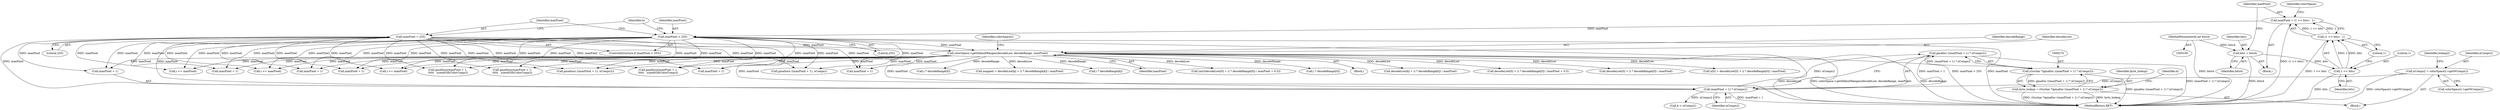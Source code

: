 digraph "1_poppler_7b2d314a61fd0e12f47c62996cb49ec0d1ba747a_4@API" {
"1000271" [label="(Call,gmalloc ((maxPixel + 1) * nComps2))"];
"1000272" [label="(Call,(maxPixel + 1) * nComps2)"];
"1000136" [label="(Call,maxPixel > 255)"];
"1000125" [label="(Call,maxPixel = (1 << bits) - 1)"];
"1000127" [label="(Call,(1 << bits) - 1)"];
"1000128" [label="(Call,1 << bits)"];
"1000122" [label="(Call,bits = bitsA)"];
"1000101" [label="(MethodParameterIn,int bitsA)"];
"1000163" [label="(Call,colorSpace->getDefaultRanges(decodeLow, decodeRange, maxPixel))"];
"1000139" [label="(Call,maxPixel = 255)"];
"1000257" [label="(Call,nComps2 = colorSpace2->getNComps())"];
"1000269" [label="(Call,(Guchar *)gmalloc ((maxPixel + 1) * nComps2))"];
"1000267" [label="(Call,byte_lookup = (Guchar *)gmalloc ((maxPixel + 1) * nComps2))"];
"1000268" [label="(Identifier,byte_lookup)"];
"1000494" [label="(Call,maxPixel + 1)"];
"1000130" [label="(Identifier,bits)"];
"1000453" [label="(Call,i * decodeRange[0])"];
"1000530" [label="(Call,mapped = decodeLow[k] + (i * decodeRange[k]) / maxPixel)"];
"1000125" [label="(Call,maxPixel = (1 << bits) - 1)"];
"1000138" [label="(Literal,255)"];
"1000141" [label="(Literal,255)"];
"1000515" [label="(Call,maxPixel + 1)"];
"1000279" [label="(Identifier,k)"];
"1000101" [label="(MethodParameterIn,int bitsA)"];
"1000267" [label="(Call,byte_lookup = (Guchar *)gmalloc ((maxPixel + 1) * nComps2))"];
"1000163" [label="(Call,colorSpace->getDefaultRanges(decodeLow, decodeRange, maxPixel))"];
"1000303" [label="(Call,i <= maxPixel)"];
"1000136" [label="(Call,maxPixel > 255)"];
"1000537" [label="(Call,i * decodeRange[k])"];
"1000144" [label="(Identifier,k)"];
"1000166" [label="(Identifier,maxPixel)"];
"1000127" [label="(Call,(1 << bits) - 1)"];
"1000293" [label="(Call,gmallocn(maxPixel + 1,\n \t\t\t\t\t   sizeof(GfxColorComp)))"];
"1000133" [label="(Identifier,colorSpace)"];
"1000124" [label="(Identifier,bitsA)"];
"1000236" [label="(Identifier,colorSpace2)"];
"1000311" [label="(Call,(int)(decodeLow[0] + (i * decodeRange[0]) / maxPixel + 0.5))"];
"1000514" [label="(Call,gmallocn(maxPixel + 1,\n\t\t\t\t\t   sizeof(GfxColorComp)))"];
"1000135" [label="(ControlStructure,if (maxPixel > 255))"];
"1000276" [label="(Identifier,nComps2)"];
"1000407" [label="(Call,gmallocn ((maxPixel + 1), nComps2))"];
"1000319" [label="(Call,i * decodeRange[0])"];
"1000129" [label="(Literal,1)"];
"1000428" [label="(Call,gmallocn(maxPixel + 1,\n\t\t\t\t\t   sizeof(GfxColorComp)))"];
"1000123" [label="(Identifier,bits)"];
"1000408" [label="(Call,maxPixel + 1)"];
"1000137" [label="(Identifier,maxPixel)"];
"1000257" [label="(Call,nComps2 = colorSpace2->getNComps())"];
"1000131" [label="(Literal,1)"];
"1000281" [label="(Call,k < nComps2)"];
"1000272" [label="(Call,(maxPixel + 1) * nComps2)"];
"1000269" [label="(Call,(Guchar *)gmalloc ((maxPixel + 1) * nComps2))"];
"1000159" [label="(Block,)"];
"1000128" [label="(Call,1 << bits)"];
"1000493" [label="(Call,gmallocn ((maxPixel + 1), nComps))"];
"1000294" [label="(Call,maxPixel + 1)"];
"1000165" [label="(Identifier,decodeRange)"];
"1000524" [label="(Call,i <= maxPixel)"];
"1000259" [label="(Call,colorSpace2->getNComps())"];
"1000532" [label="(Call,decodeLow[k] + (i * decodeRange[k]) / maxPixel)"];
"1000313" [label="(Call,decodeLow[0] + (i * decodeRange[0]) / maxPixel + 0.5)"];
"1000273" [label="(Call,maxPixel + 1)"];
"1000594" [label="(MethodReturn,RET)"];
"1000448" [label="(Call,decodeLow[0] + (i * decodeRange[0]) / maxPixel)"];
"1000261" [label="(Identifier,lookup2)"];
"1000271" [label="(Call,gmalloc ((maxPixel + 1) * nComps2))"];
"1000245" [label="(Block,)"];
"1000444" [label="(Call,x[0] = decodeLow[0] + (i * decodeRange[0]) / maxPixel)"];
"1000139" [label="(Call,maxPixel = 255)"];
"1000122" [label="(Call,bits = bitsA)"];
"1000164" [label="(Identifier,decodeLow)"];
"1000429" [label="(Call,maxPixel + 1)"];
"1000258" [label="(Identifier,nComps2)"];
"1000126" [label="(Identifier,maxPixel)"];
"1000104" [label="(Block,)"];
"1000438" [label="(Call,i <= maxPixel)"];
"1000140" [label="(Identifier,maxPixel)"];
"1000271" -> "1000269"  [label="AST: "];
"1000271" -> "1000272"  [label="CFG: "];
"1000272" -> "1000271"  [label="AST: "];
"1000269" -> "1000271"  [label="CFG: "];
"1000271" -> "1000594"  [label="DDG: (maxPixel + 1) * nComps2"];
"1000271" -> "1000269"  [label="DDG: (maxPixel + 1) * nComps2"];
"1000272" -> "1000271"  [label="DDG: maxPixel + 1"];
"1000272" -> "1000271"  [label="DDG: nComps2"];
"1000272" -> "1000276"  [label="CFG: "];
"1000273" -> "1000272"  [label="AST: "];
"1000276" -> "1000272"  [label="AST: "];
"1000272" -> "1000594"  [label="DDG: maxPixel + 1"];
"1000136" -> "1000272"  [label="DDG: maxPixel"];
"1000163" -> "1000272"  [label="DDG: maxPixel"];
"1000139" -> "1000272"  [label="DDG: maxPixel"];
"1000257" -> "1000272"  [label="DDG: nComps2"];
"1000272" -> "1000281"  [label="DDG: nComps2"];
"1000136" -> "1000135"  [label="AST: "];
"1000136" -> "1000138"  [label="CFG: "];
"1000137" -> "1000136"  [label="AST: "];
"1000138" -> "1000136"  [label="AST: "];
"1000140" -> "1000136"  [label="CFG: "];
"1000144" -> "1000136"  [label="CFG: "];
"1000136" -> "1000594"  [label="DDG: maxPixel > 255"];
"1000136" -> "1000594"  [label="DDG: maxPixel"];
"1000125" -> "1000136"  [label="DDG: maxPixel"];
"1000136" -> "1000163"  [label="DDG: maxPixel"];
"1000136" -> "1000273"  [label="DDG: maxPixel"];
"1000136" -> "1000293"  [label="DDG: maxPixel"];
"1000136" -> "1000294"  [label="DDG: maxPixel"];
"1000136" -> "1000303"  [label="DDG: maxPixel"];
"1000136" -> "1000407"  [label="DDG: maxPixel"];
"1000136" -> "1000408"  [label="DDG: maxPixel"];
"1000136" -> "1000428"  [label="DDG: maxPixel"];
"1000136" -> "1000429"  [label="DDG: maxPixel"];
"1000136" -> "1000438"  [label="DDG: maxPixel"];
"1000136" -> "1000493"  [label="DDG: maxPixel"];
"1000136" -> "1000494"  [label="DDG: maxPixel"];
"1000136" -> "1000514"  [label="DDG: maxPixel"];
"1000136" -> "1000515"  [label="DDG: maxPixel"];
"1000136" -> "1000524"  [label="DDG: maxPixel"];
"1000125" -> "1000104"  [label="AST: "];
"1000125" -> "1000127"  [label="CFG: "];
"1000126" -> "1000125"  [label="AST: "];
"1000127" -> "1000125"  [label="AST: "];
"1000133" -> "1000125"  [label="CFG: "];
"1000125" -> "1000594"  [label="DDG: (1 << bits) - 1"];
"1000127" -> "1000125"  [label="DDG: 1 << bits"];
"1000127" -> "1000125"  [label="DDG: 1"];
"1000127" -> "1000131"  [label="CFG: "];
"1000128" -> "1000127"  [label="AST: "];
"1000131" -> "1000127"  [label="AST: "];
"1000127" -> "1000594"  [label="DDG: 1 << bits"];
"1000128" -> "1000127"  [label="DDG: 1"];
"1000128" -> "1000127"  [label="DDG: bits"];
"1000128" -> "1000130"  [label="CFG: "];
"1000129" -> "1000128"  [label="AST: "];
"1000130" -> "1000128"  [label="AST: "];
"1000131" -> "1000128"  [label="CFG: "];
"1000128" -> "1000594"  [label="DDG: bits"];
"1000122" -> "1000128"  [label="DDG: bits"];
"1000122" -> "1000104"  [label="AST: "];
"1000122" -> "1000124"  [label="CFG: "];
"1000123" -> "1000122"  [label="AST: "];
"1000124" -> "1000122"  [label="AST: "];
"1000126" -> "1000122"  [label="CFG: "];
"1000122" -> "1000594"  [label="DDG: bitsA"];
"1000101" -> "1000122"  [label="DDG: bitsA"];
"1000101" -> "1000100"  [label="AST: "];
"1000101" -> "1000594"  [label="DDG: bitsA"];
"1000163" -> "1000159"  [label="AST: "];
"1000163" -> "1000166"  [label="CFG: "];
"1000164" -> "1000163"  [label="AST: "];
"1000165" -> "1000163"  [label="AST: "];
"1000166" -> "1000163"  [label="AST: "];
"1000236" -> "1000163"  [label="CFG: "];
"1000163" -> "1000594"  [label="DDG: decodeLow"];
"1000163" -> "1000594"  [label="DDG: colorSpace->getDefaultRanges(decodeLow, decodeRange, maxPixel)"];
"1000163" -> "1000594"  [label="DDG: decodeRange"];
"1000139" -> "1000163"  [label="DDG: maxPixel"];
"1000163" -> "1000273"  [label="DDG: maxPixel"];
"1000163" -> "1000293"  [label="DDG: maxPixel"];
"1000163" -> "1000294"  [label="DDG: maxPixel"];
"1000163" -> "1000303"  [label="DDG: maxPixel"];
"1000163" -> "1000311"  [label="DDG: decodeLow"];
"1000163" -> "1000313"  [label="DDG: decodeLow"];
"1000163" -> "1000319"  [label="DDG: decodeRange"];
"1000163" -> "1000407"  [label="DDG: maxPixel"];
"1000163" -> "1000408"  [label="DDG: maxPixel"];
"1000163" -> "1000428"  [label="DDG: maxPixel"];
"1000163" -> "1000429"  [label="DDG: maxPixel"];
"1000163" -> "1000438"  [label="DDG: maxPixel"];
"1000163" -> "1000444"  [label="DDG: decodeLow"];
"1000163" -> "1000448"  [label="DDG: decodeLow"];
"1000163" -> "1000453"  [label="DDG: decodeRange"];
"1000163" -> "1000493"  [label="DDG: maxPixel"];
"1000163" -> "1000494"  [label="DDG: maxPixel"];
"1000163" -> "1000514"  [label="DDG: maxPixel"];
"1000163" -> "1000515"  [label="DDG: maxPixel"];
"1000163" -> "1000524"  [label="DDG: maxPixel"];
"1000163" -> "1000530"  [label="DDG: decodeLow"];
"1000163" -> "1000532"  [label="DDG: decodeLow"];
"1000163" -> "1000537"  [label="DDG: decodeRange"];
"1000139" -> "1000135"  [label="AST: "];
"1000139" -> "1000141"  [label="CFG: "];
"1000140" -> "1000139"  [label="AST: "];
"1000141" -> "1000139"  [label="AST: "];
"1000144" -> "1000139"  [label="CFG: "];
"1000139" -> "1000594"  [label="DDG: maxPixel"];
"1000139" -> "1000273"  [label="DDG: maxPixel"];
"1000139" -> "1000293"  [label="DDG: maxPixel"];
"1000139" -> "1000294"  [label="DDG: maxPixel"];
"1000139" -> "1000303"  [label="DDG: maxPixel"];
"1000139" -> "1000407"  [label="DDG: maxPixel"];
"1000139" -> "1000408"  [label="DDG: maxPixel"];
"1000139" -> "1000428"  [label="DDG: maxPixel"];
"1000139" -> "1000429"  [label="DDG: maxPixel"];
"1000139" -> "1000438"  [label="DDG: maxPixel"];
"1000139" -> "1000493"  [label="DDG: maxPixel"];
"1000139" -> "1000494"  [label="DDG: maxPixel"];
"1000139" -> "1000514"  [label="DDG: maxPixel"];
"1000139" -> "1000515"  [label="DDG: maxPixel"];
"1000139" -> "1000524"  [label="DDG: maxPixel"];
"1000257" -> "1000245"  [label="AST: "];
"1000257" -> "1000259"  [label="CFG: "];
"1000258" -> "1000257"  [label="AST: "];
"1000259" -> "1000257"  [label="AST: "];
"1000261" -> "1000257"  [label="CFG: "];
"1000257" -> "1000594"  [label="DDG: colorSpace2->getNComps()"];
"1000269" -> "1000267"  [label="AST: "];
"1000270" -> "1000269"  [label="AST: "];
"1000267" -> "1000269"  [label="CFG: "];
"1000269" -> "1000594"  [label="DDG: gmalloc ((maxPixel + 1) * nComps2)"];
"1000269" -> "1000267"  [label="DDG: gmalloc ((maxPixel + 1) * nComps2)"];
"1000267" -> "1000245"  [label="AST: "];
"1000268" -> "1000267"  [label="AST: "];
"1000279" -> "1000267"  [label="CFG: "];
"1000267" -> "1000594"  [label="DDG: (Guchar *)gmalloc ((maxPixel + 1) * nComps2)"];
"1000267" -> "1000594"  [label="DDG: byte_lookup"];
}
